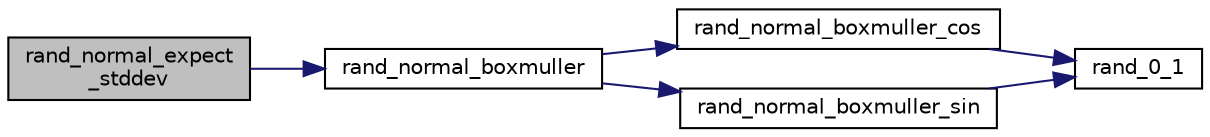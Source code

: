 digraph "rand_normal_expect_stddev"
{
  edge [fontname="Helvetica",fontsize="10",labelfontname="Helvetica",labelfontsize="10"];
  node [fontname="Helvetica",fontsize="10",shape=record];
  rankdir="LR";
  Node36 [label="rand_normal_expect\l_stddev",height=0.2,width=0.4,color="black", fillcolor="grey75", style="filled", fontcolor="black"];
  Node36 -> Node37 [color="midnightblue",fontsize="10",style="solid",fontname="Helvetica"];
  Node37 [label="rand_normal_boxmuller",height=0.2,width=0.4,color="black", fillcolor="white", style="filled",URL="$randomlib_8h.html#af8650c324bc3b85fdc356dd52d385211",tooltip="Generates a normally distributed random value value centered around 0.0 (zero)."];
  Node37 -> Node38 [color="midnightblue",fontsize="10",style="solid",fontname="Helvetica"];
  Node38 [label="rand_normal_boxmuller_cos",height=0.2,width=0.4,color="black", fillcolor="white", style="filled",URL="$randomlib_8h.html#a16dc7adad2182e1bdfce566e638e0966",tooltip="Generates a normally distributed random value value centered around 0.0 (zero)."];
  Node38 -> Node39 [color="midnightblue",fontsize="10",style="solid",fontname="Helvetica"];
  Node39 [label="rand_0_1",height=0.2,width=0.4,color="black", fillcolor="white", style="filled",URL="$randomlib_8h.html#ab51e6800730d33e456832507d2f7278c",tooltip="Generates a uniformly distributed random value between 0.0 (zero) and 1.0 (inclusive)."];
  Node37 -> Node40 [color="midnightblue",fontsize="10",style="solid",fontname="Helvetica"];
  Node40 [label="rand_normal_boxmuller_sin",height=0.2,width=0.4,color="black", fillcolor="white", style="filled",URL="$randomlib_8h.html#a514df45a8689955f5ff968ecc7c29396",tooltip="Generates a normally distributed random value value centered around 0.0 (zero)."];
  Node40 -> Node39 [color="midnightblue",fontsize="10",style="solid",fontname="Helvetica"];
}

